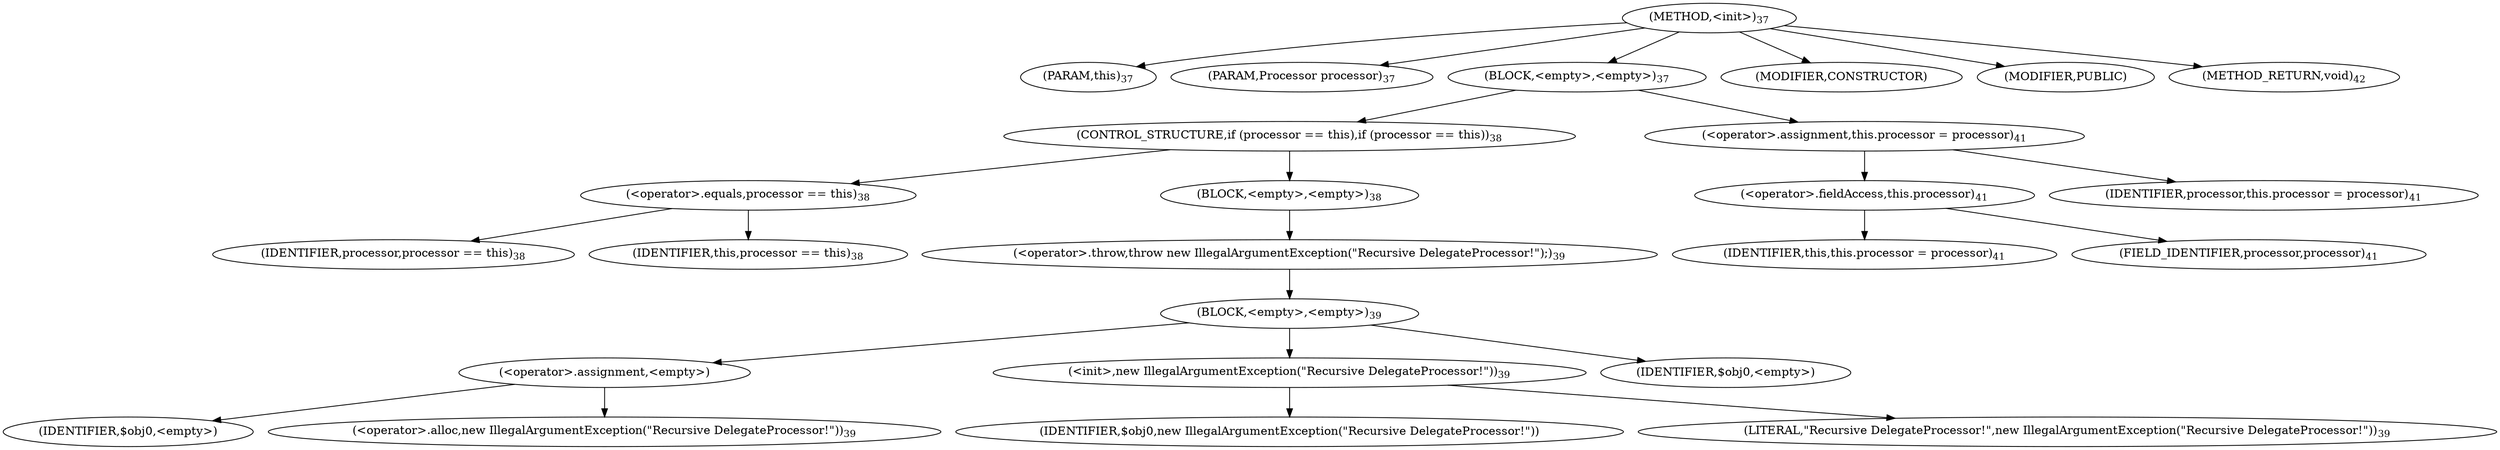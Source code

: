 digraph "&lt;init&gt;" {  
"30" [label = <(METHOD,&lt;init&gt;)<SUB>37</SUB>> ]
"4" [label = <(PARAM,this)<SUB>37</SUB>> ]
"31" [label = <(PARAM,Processor processor)<SUB>37</SUB>> ]
"32" [label = <(BLOCK,&lt;empty&gt;,&lt;empty&gt;)<SUB>37</SUB>> ]
"33" [label = <(CONTROL_STRUCTURE,if (processor == this),if (processor == this))<SUB>38</SUB>> ]
"34" [label = <(&lt;operator&gt;.equals,processor == this)<SUB>38</SUB>> ]
"35" [label = <(IDENTIFIER,processor,processor == this)<SUB>38</SUB>> ]
"3" [label = <(IDENTIFIER,this,processor == this)<SUB>38</SUB>> ]
"36" [label = <(BLOCK,&lt;empty&gt;,&lt;empty&gt;)<SUB>38</SUB>> ]
"37" [label = <(&lt;operator&gt;.throw,throw new IllegalArgumentException(&quot;Recursive DelegateProcessor!&quot;);)<SUB>39</SUB>> ]
"38" [label = <(BLOCK,&lt;empty&gt;,&lt;empty&gt;)<SUB>39</SUB>> ]
"39" [label = <(&lt;operator&gt;.assignment,&lt;empty&gt;)> ]
"40" [label = <(IDENTIFIER,$obj0,&lt;empty&gt;)> ]
"41" [label = <(&lt;operator&gt;.alloc,new IllegalArgumentException(&quot;Recursive DelegateProcessor!&quot;))<SUB>39</SUB>> ]
"42" [label = <(&lt;init&gt;,new IllegalArgumentException(&quot;Recursive DelegateProcessor!&quot;))<SUB>39</SUB>> ]
"43" [label = <(IDENTIFIER,$obj0,new IllegalArgumentException(&quot;Recursive DelegateProcessor!&quot;))> ]
"44" [label = <(LITERAL,&quot;Recursive DelegateProcessor!&quot;,new IllegalArgumentException(&quot;Recursive DelegateProcessor!&quot;))<SUB>39</SUB>> ]
"45" [label = <(IDENTIFIER,$obj0,&lt;empty&gt;)> ]
"46" [label = <(&lt;operator&gt;.assignment,this.processor = processor)<SUB>41</SUB>> ]
"47" [label = <(&lt;operator&gt;.fieldAccess,this.processor)<SUB>41</SUB>> ]
"5" [label = <(IDENTIFIER,this,this.processor = processor)<SUB>41</SUB>> ]
"48" [label = <(FIELD_IDENTIFIER,processor,processor)<SUB>41</SUB>> ]
"49" [label = <(IDENTIFIER,processor,this.processor = processor)<SUB>41</SUB>> ]
"50" [label = <(MODIFIER,CONSTRUCTOR)> ]
"51" [label = <(MODIFIER,PUBLIC)> ]
"52" [label = <(METHOD_RETURN,void)<SUB>42</SUB>> ]
  "30" -> "4" 
  "30" -> "31" 
  "30" -> "32" 
  "30" -> "50" 
  "30" -> "51" 
  "30" -> "52" 
  "32" -> "33" 
  "32" -> "46" 
  "33" -> "34" 
  "33" -> "36" 
  "34" -> "35" 
  "34" -> "3" 
  "36" -> "37" 
  "37" -> "38" 
  "38" -> "39" 
  "38" -> "42" 
  "38" -> "45" 
  "39" -> "40" 
  "39" -> "41" 
  "42" -> "43" 
  "42" -> "44" 
  "46" -> "47" 
  "46" -> "49" 
  "47" -> "5" 
  "47" -> "48" 
}
